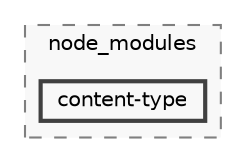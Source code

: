digraph "backend/node_modules/content-type"
{
 // LATEX_PDF_SIZE
  bgcolor="transparent";
  edge [fontname=Helvetica,fontsize=10,labelfontname=Helvetica,labelfontsize=10];
  node [fontname=Helvetica,fontsize=10,shape=box,height=0.2,width=0.4];
  compound=true
  subgraph clusterdir_86dbea9de526ba50b112ba867d8b4b1f {
    graph [ bgcolor="#f8f8f8", pencolor="grey50", label="node_modules", fontname=Helvetica,fontsize=10 style="filled,dashed", URL="dir_86dbea9de526ba50b112ba867d8b4b1f.html",tooltip=""]
  dir_23e8dbde9bce9af5464a76d3110a7aba [label="content-type", fillcolor="#f8f8f8", color="grey25", style="filled,bold", URL="dir_23e8dbde9bce9af5464a76d3110a7aba.html",tooltip=""];
  }
}
